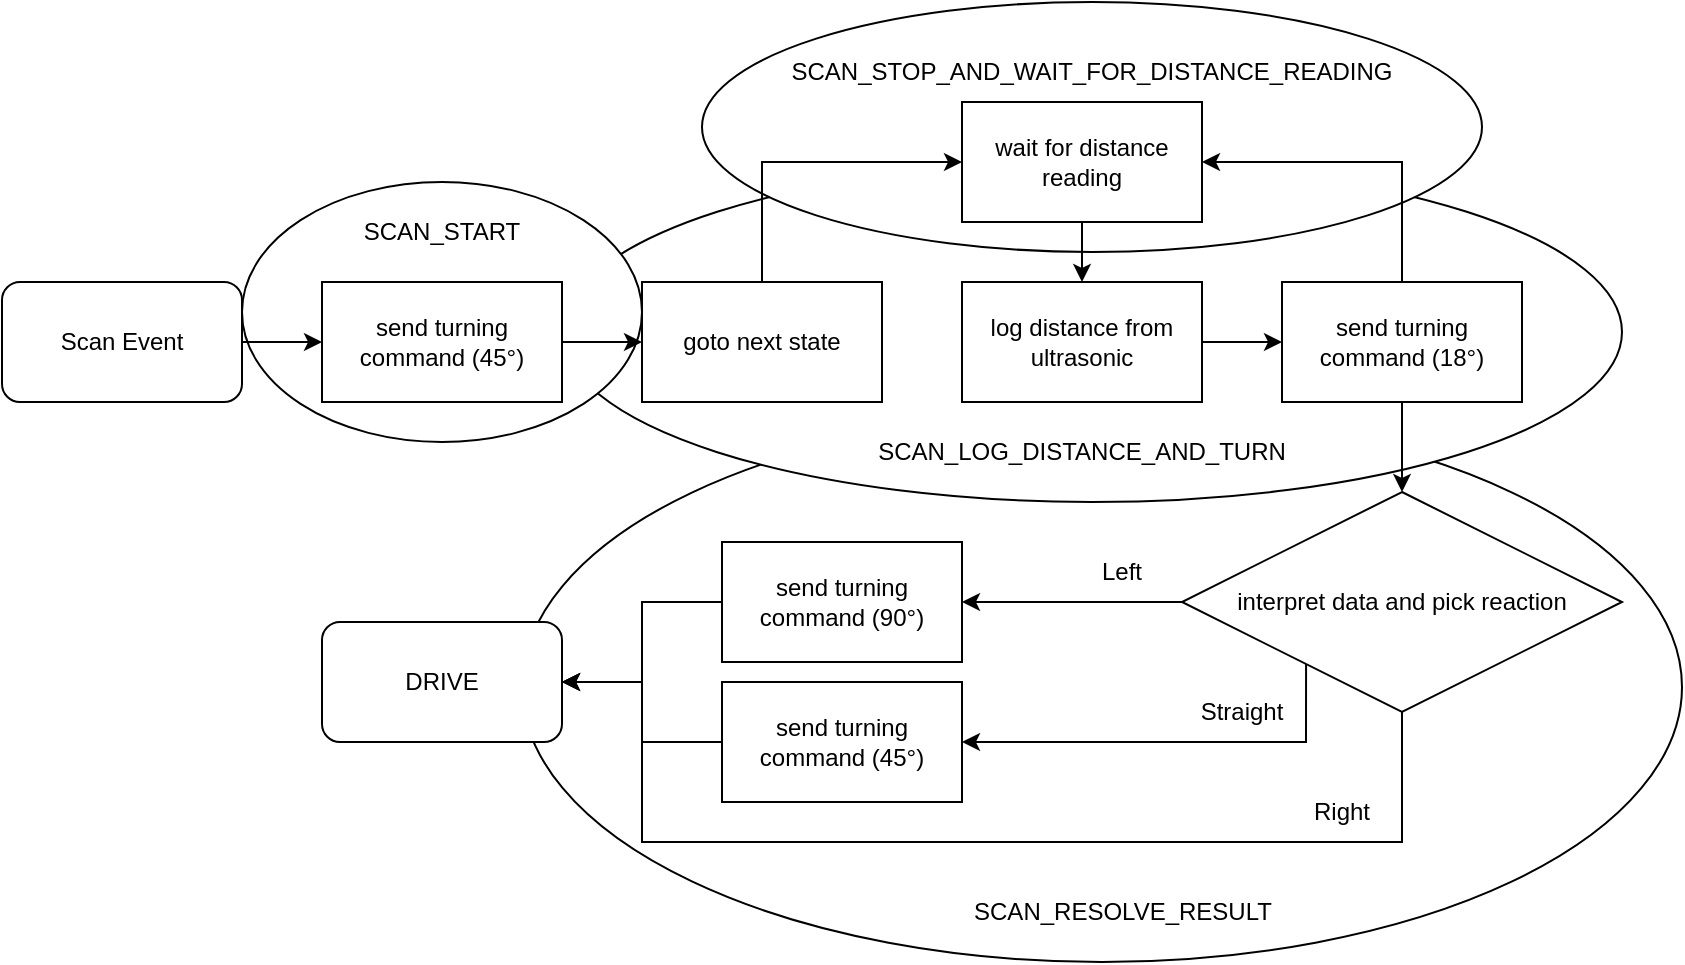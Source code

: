 <mxfile version="24.2.2" type="device">
  <diagram name="Stránka-1" id="fmnIoT6PYUQdcqCPxSIe">
    <mxGraphModel dx="1883" dy="1541" grid="1" gridSize="10" guides="1" tooltips="1" connect="1" arrows="1" fold="1" page="1" pageScale="1" pageWidth="900" pageHeight="500" math="0" shadow="0">
      <root>
        <mxCell id="0" />
        <mxCell id="1" parent="0" />
        <mxCell id="QRZ7cnuRy46th7LW0SF6-41" value="" style="ellipse;whiteSpace=wrap;html=1;" parent="1" vertex="1">
          <mxGeometry x="-620" y="-775" width="580" height="275" as="geometry" />
        </mxCell>
        <mxCell id="QRZ7cnuRy46th7LW0SF6-8" value="" style="ellipse;whiteSpace=wrap;html=1;" parent="1" vertex="1">
          <mxGeometry x="-600" y="-900" width="530" height="170" as="geometry" />
        </mxCell>
        <mxCell id="QRZ7cnuRy46th7LW0SF6-2" value="" style="ellipse;whiteSpace=wrap;html=1;" parent="1" vertex="1">
          <mxGeometry x="-760" y="-890" width="200" height="130" as="geometry" />
        </mxCell>
        <mxCell id="QRZ7cnuRy46th7LW0SF6-5" value="" style="ellipse;whiteSpace=wrap;html=1;" parent="1" vertex="1">
          <mxGeometry x="-530" y="-980" width="390" height="125" as="geometry" />
        </mxCell>
        <mxCell id="QRZ7cnuRy46th7LW0SF6-55" style="edgeStyle=orthogonalEdgeStyle;rounded=0;orthogonalLoop=1;jettySize=auto;html=1;entryX=0;entryY=0.5;entryDx=0;entryDy=0;" parent="1" source="QRZ7cnuRy46th7LW0SF6-22" target="QRZ7cnuRy46th7LW0SF6-23" edge="1">
          <mxGeometry relative="1" as="geometry" />
        </mxCell>
        <mxCell id="QRZ7cnuRy46th7LW0SF6-22" value="Scan Event" style="rounded=1;whiteSpace=wrap;html=1;" parent="1" vertex="1">
          <mxGeometry x="-880" y="-840" width="120" height="60" as="geometry" />
        </mxCell>
        <mxCell id="QRZ7cnuRy46th7LW0SF6-23" value="send turning command (45°)" style="rounded=0;whiteSpace=wrap;html=1;" parent="1" vertex="1">
          <mxGeometry x="-720" y="-840" width="120" height="60" as="geometry" />
        </mxCell>
        <mxCell id="QRZ7cnuRy46th7LW0SF6-24" value="SCAN_START" style="text;html=1;align=center;verticalAlign=middle;whiteSpace=wrap;rounded=0;" parent="1" vertex="1">
          <mxGeometry x="-715" y="-880" width="110" height="30" as="geometry" />
        </mxCell>
        <mxCell id="QRZ7cnuRy46th7LW0SF6-26" value="SCAN_STOP_AND_WAIT_FOR_DISTANCE_READING" style="text;html=1;align=center;verticalAlign=middle;whiteSpace=wrap;rounded=0;" parent="1" vertex="1">
          <mxGeometry x="-505" y="-960" width="340" height="30" as="geometry" />
        </mxCell>
        <mxCell id="QRZ7cnuRy46th7LW0SF6-27" value="SCAN_LOG_DISTANCE_AND_TURN" style="text;html=1;align=center;verticalAlign=middle;whiteSpace=wrap;rounded=0;" parent="1" vertex="1">
          <mxGeometry x="-460" y="-770" width="240" height="30" as="geometry" />
        </mxCell>
        <mxCell id="QRZ7cnuRy46th7LW0SF6-28" value="SCAN_RESOLVE_RESULT" style="text;html=1;align=center;verticalAlign=middle;whiteSpace=wrap;rounded=0;rotation=0;" parent="1" vertex="1">
          <mxGeometry x="-408.5" y="-540" width="177" height="30" as="geometry" />
        </mxCell>
        <mxCell id="QRZ7cnuRy46th7LW0SF6-40" style="edgeStyle=orthogonalEdgeStyle;rounded=0;orthogonalLoop=1;jettySize=auto;html=1;entryX=1;entryY=0.5;entryDx=0;entryDy=0;exitX=0.5;exitY=0;exitDx=0;exitDy=0;" parent="1" source="QRZ7cnuRy46th7LW0SF6-30" target="QRZ7cnuRy46th7LW0SF6-36" edge="1">
          <mxGeometry relative="1" as="geometry">
            <Array as="points">
              <mxPoint x="-180" y="-900" />
            </Array>
          </mxGeometry>
        </mxCell>
        <mxCell id="QRZ7cnuRy46th7LW0SF6-43" style="edgeStyle=orthogonalEdgeStyle;rounded=0;orthogonalLoop=1;jettySize=auto;html=1;entryX=0.5;entryY=0;entryDx=0;entryDy=0;" parent="1" source="QRZ7cnuRy46th7LW0SF6-30" target="QRZ7cnuRy46th7LW0SF6-42" edge="1">
          <mxGeometry relative="1" as="geometry" />
        </mxCell>
        <mxCell id="QRZ7cnuRy46th7LW0SF6-30" value="send turning command (18°)" style="rounded=0;whiteSpace=wrap;html=1;" parent="1" vertex="1">
          <mxGeometry x="-240" y="-840" width="120" height="60" as="geometry" />
        </mxCell>
        <mxCell id="QRZ7cnuRy46th7LW0SF6-39" style="edgeStyle=orthogonalEdgeStyle;rounded=0;orthogonalLoop=1;jettySize=auto;html=1;entryX=0;entryY=0.5;entryDx=0;entryDy=0;" parent="1" source="QRZ7cnuRy46th7LW0SF6-31" target="QRZ7cnuRy46th7LW0SF6-30" edge="1">
          <mxGeometry relative="1" as="geometry" />
        </mxCell>
        <mxCell id="QRZ7cnuRy46th7LW0SF6-31" value="log distance from ultrasonic" style="rounded=0;whiteSpace=wrap;html=1;" parent="1" vertex="1">
          <mxGeometry x="-400" y="-840" width="120" height="60" as="geometry" />
        </mxCell>
        <mxCell id="QRZ7cnuRy46th7LW0SF6-37" style="edgeStyle=orthogonalEdgeStyle;rounded=0;orthogonalLoop=1;jettySize=auto;html=1;entryX=0;entryY=0.5;entryDx=0;entryDy=0;exitX=0.5;exitY=0;exitDx=0;exitDy=0;" parent="1" source="QRZ7cnuRy46th7LW0SF6-32" target="QRZ7cnuRy46th7LW0SF6-36" edge="1">
          <mxGeometry relative="1" as="geometry">
            <Array as="points">
              <mxPoint x="-500" y="-900" />
            </Array>
          </mxGeometry>
        </mxCell>
        <mxCell id="QRZ7cnuRy46th7LW0SF6-32" value="goto next state" style="rounded=0;whiteSpace=wrap;html=1;" parent="1" vertex="1">
          <mxGeometry x="-560" y="-840" width="120" height="60" as="geometry" />
        </mxCell>
        <mxCell id="QRZ7cnuRy46th7LW0SF6-36" value="wait for distance reading" style="rounded=0;whiteSpace=wrap;html=1;" parent="1" vertex="1">
          <mxGeometry x="-400" y="-930" width="120" height="60" as="geometry" />
        </mxCell>
        <mxCell id="QRZ7cnuRy46th7LW0SF6-48" style="edgeStyle=orthogonalEdgeStyle;rounded=0;orthogonalLoop=1;jettySize=auto;html=1;entryX=1;entryY=0.5;entryDx=0;entryDy=0;" parent="1" source="QRZ7cnuRy46th7LW0SF6-42" target="QRZ7cnuRy46th7LW0SF6-45" edge="1">
          <mxGeometry relative="1" as="geometry" />
        </mxCell>
        <mxCell id="QRZ7cnuRy46th7LW0SF6-49" style="edgeStyle=orthogonalEdgeStyle;rounded=0;orthogonalLoop=1;jettySize=auto;html=1;entryX=1;entryY=0.5;entryDx=0;entryDy=0;exitX=0.282;exitY=0.773;exitDx=0;exitDy=0;exitPerimeter=0;" parent="1" source="QRZ7cnuRy46th7LW0SF6-42" target="QRZ7cnuRy46th7LW0SF6-46" edge="1">
          <mxGeometry relative="1" as="geometry">
            <Array as="points">
              <mxPoint x="-228" y="-610" />
            </Array>
          </mxGeometry>
        </mxCell>
        <mxCell id="QRZ7cnuRy46th7LW0SF6-50" style="edgeStyle=orthogonalEdgeStyle;rounded=0;orthogonalLoop=1;jettySize=auto;html=1;exitX=0.5;exitY=1;exitDx=0;exitDy=0;entryX=1;entryY=0.5;entryDx=0;entryDy=0;" parent="1" source="QRZ7cnuRy46th7LW0SF6-42" target="QRZ7cnuRy46th7LW0SF6-51" edge="1">
          <mxGeometry relative="1" as="geometry">
            <mxPoint x="-630" y="-680" as="targetPoint" />
            <Array as="points">
              <mxPoint x="-180" y="-560" />
              <mxPoint x="-560" y="-560" />
              <mxPoint x="-560" y="-640" />
            </Array>
          </mxGeometry>
        </mxCell>
        <mxCell id="QRZ7cnuRy46th7LW0SF6-42" value="interpret data and pick reaction" style="rhombus;whiteSpace=wrap;html=1;" parent="1" vertex="1">
          <mxGeometry x="-290" y="-735" width="220" height="110" as="geometry" />
        </mxCell>
        <mxCell id="QRZ7cnuRy46th7LW0SF6-44" value="" style="endArrow=classic;html=1;rounded=0;entryX=0.5;entryY=0;entryDx=0;entryDy=0;exitX=0.5;exitY=1;exitDx=0;exitDy=0;" parent="1" source="QRZ7cnuRy46th7LW0SF6-36" target="QRZ7cnuRy46th7LW0SF6-31" edge="1">
          <mxGeometry width="50" height="50" relative="1" as="geometry">
            <mxPoint x="-450" y="-810" as="sourcePoint" />
            <mxPoint x="-400" y="-860" as="targetPoint" />
          </mxGeometry>
        </mxCell>
        <mxCell id="QRZ7cnuRy46th7LW0SF6-54" style="edgeStyle=orthogonalEdgeStyle;rounded=0;orthogonalLoop=1;jettySize=auto;html=1;entryX=1;entryY=0.5;entryDx=0;entryDy=0;" parent="1" source="QRZ7cnuRy46th7LW0SF6-45" target="QRZ7cnuRy46th7LW0SF6-51" edge="1">
          <mxGeometry relative="1" as="geometry">
            <mxPoint x="-630" y="-700" as="targetPoint" />
          </mxGeometry>
        </mxCell>
        <mxCell id="QRZ7cnuRy46th7LW0SF6-45" value="send turning command (90°)" style="rounded=0;whiteSpace=wrap;html=1;" parent="1" vertex="1">
          <mxGeometry x="-520" y="-710" width="120" height="60" as="geometry" />
        </mxCell>
        <mxCell id="QRZ7cnuRy46th7LW0SF6-53" style="edgeStyle=orthogonalEdgeStyle;rounded=0;orthogonalLoop=1;jettySize=auto;html=1;entryX=1;entryY=0.5;entryDx=0;entryDy=0;" parent="1" source="QRZ7cnuRy46th7LW0SF6-46" target="QRZ7cnuRy46th7LW0SF6-51" edge="1">
          <mxGeometry relative="1" as="geometry">
            <mxPoint x="-630" y="-580" as="targetPoint" />
          </mxGeometry>
        </mxCell>
        <mxCell id="QRZ7cnuRy46th7LW0SF6-46" value="send turning command (45°)" style="rounded=0;whiteSpace=wrap;html=1;" parent="1" vertex="1">
          <mxGeometry x="-520" y="-640" width="120" height="60" as="geometry" />
        </mxCell>
        <mxCell id="QRZ7cnuRy46th7LW0SF6-51" value="DRIVE" style="rounded=1;whiteSpace=wrap;html=1;" parent="1" vertex="1">
          <mxGeometry x="-720" y="-670" width="120" height="60" as="geometry" />
        </mxCell>
        <mxCell id="QRZ7cnuRy46th7LW0SF6-56" value="Right" style="text;html=1;align=center;verticalAlign=middle;whiteSpace=wrap;rounded=0;" parent="1" vertex="1">
          <mxGeometry x="-240" y="-590" width="60" height="30" as="geometry" />
        </mxCell>
        <mxCell id="QRZ7cnuRy46th7LW0SF6-57" value="Left" style="text;html=1;align=center;verticalAlign=middle;whiteSpace=wrap;rounded=0;" parent="1" vertex="1">
          <mxGeometry x="-350" y="-710" width="60" height="30" as="geometry" />
        </mxCell>
        <mxCell id="QRZ7cnuRy46th7LW0SF6-58" value="Straight" style="text;html=1;align=center;verticalAlign=middle;whiteSpace=wrap;rounded=0;" parent="1" vertex="1">
          <mxGeometry x="-290" y="-640" width="60" height="30" as="geometry" />
        </mxCell>
        <mxCell id="mbLixzTThZ89HaId-PTJ-1" value="" style="endArrow=classic;html=1;rounded=0;entryX=0;entryY=0.5;entryDx=0;entryDy=0;exitX=1;exitY=0.5;exitDx=0;exitDy=0;" edge="1" parent="1" source="QRZ7cnuRy46th7LW0SF6-23" target="QRZ7cnuRy46th7LW0SF6-32">
          <mxGeometry width="50" height="50" relative="1" as="geometry">
            <mxPoint x="-670" y="-700" as="sourcePoint" />
            <mxPoint x="-620" y="-750" as="targetPoint" />
          </mxGeometry>
        </mxCell>
      </root>
    </mxGraphModel>
  </diagram>
</mxfile>
